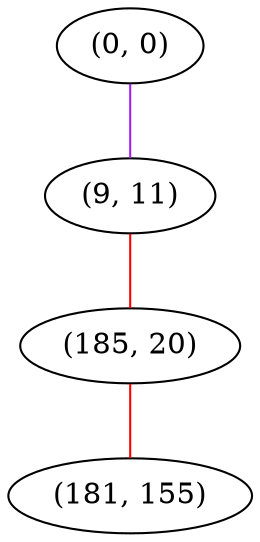 graph "" {
"(0, 0)";
"(9, 11)";
"(185, 20)";
"(181, 155)";
"(0, 0)" -- "(9, 11)"  [color=purple, key=0, weight=4];
"(9, 11)" -- "(185, 20)"  [color=red, key=0, weight=1];
"(185, 20)" -- "(181, 155)"  [color=red, key=0, weight=1];
}
